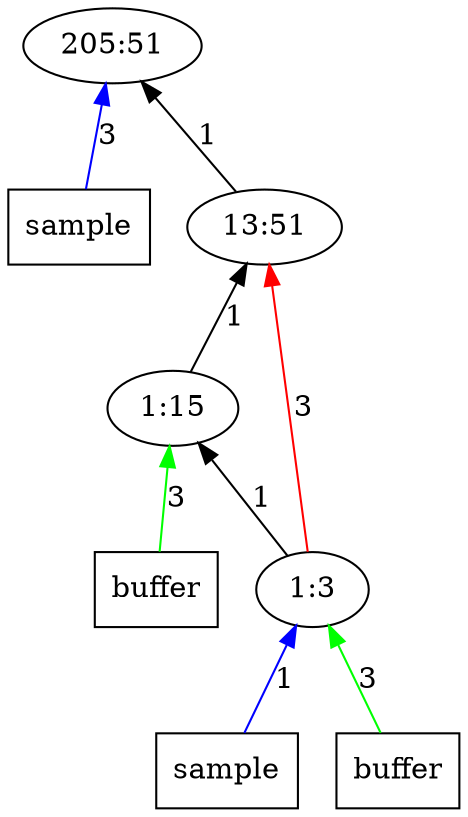 digraph Tree{
	rankdir="BT"
	x11 -> 1 [label = "3", color = "blue"];
	x11 [label = "sample", shape = "box"];
	1 [label = "205:51"];
	2 -> 1 [label = "1", color = "black"];
	2 [label = "13:51"];
	3 -> 2 [label = "1", color = "black"];
	x32 -> 3 [label = "3", color = "green"];
	x32 [label = "buffer", shape = "box"];
	3 [label = "1:15"];
	4 -> 2 [label = "3", color = "red"];
	4 -> 3 [label = "1", color = "black"];
	x41 -> 4 [label = "1", color = "blue"];
	x41 [label = "sample", shape = "box"];
	x42 -> 4 [label = "3", color = "green"];
	x42 [label = "buffer", shape = "box"];
	4 [label = "1:3"];
}

